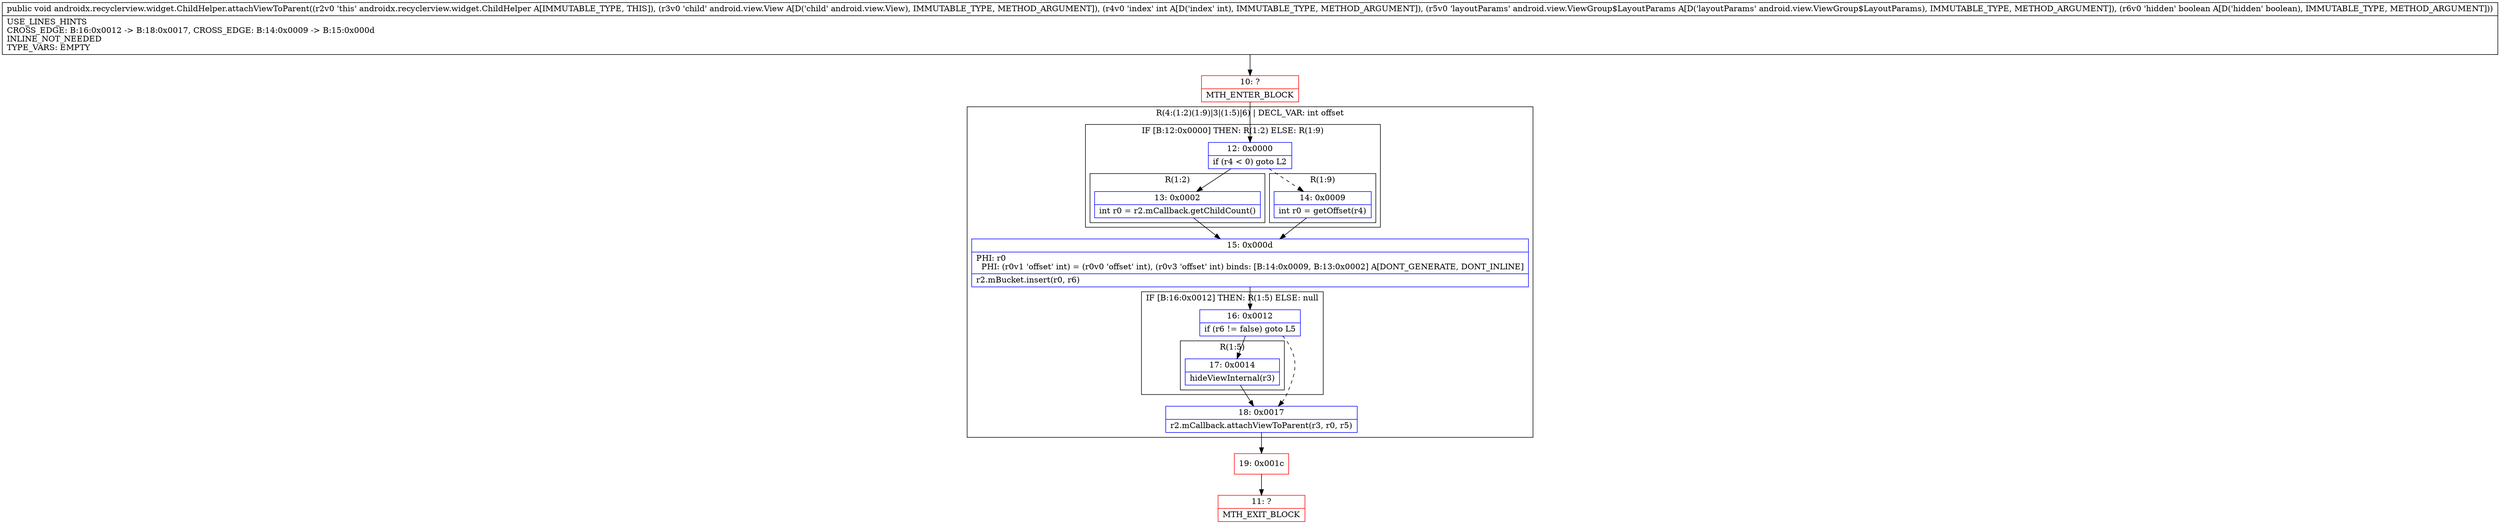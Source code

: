 digraph "CFG forandroidx.recyclerview.widget.ChildHelper.attachViewToParent(Landroid\/view\/View;ILandroid\/view\/ViewGroup$LayoutParams;Z)V" {
subgraph cluster_Region_1981615829 {
label = "R(4:(1:2)(1:9)|3|(1:5)|6) | DECL_VAR: int offset\l";
node [shape=record,color=blue];
subgraph cluster_IfRegion_418032628 {
label = "IF [B:12:0x0000] THEN: R(1:2) ELSE: R(1:9)";
node [shape=record,color=blue];
Node_12 [shape=record,label="{12\:\ 0x0000|if (r4 \< 0) goto L2\l}"];
subgraph cluster_Region_2020338628 {
label = "R(1:2)";
node [shape=record,color=blue];
Node_13 [shape=record,label="{13\:\ 0x0002|int r0 = r2.mCallback.getChildCount()\l}"];
}
subgraph cluster_Region_564422759 {
label = "R(1:9)";
node [shape=record,color=blue];
Node_14 [shape=record,label="{14\:\ 0x0009|int r0 = getOffset(r4)\l}"];
}
}
Node_15 [shape=record,label="{15\:\ 0x000d|PHI: r0 \l  PHI: (r0v1 'offset' int) = (r0v0 'offset' int), (r0v3 'offset' int) binds: [B:14:0x0009, B:13:0x0002] A[DONT_GENERATE, DONT_INLINE]\l|r2.mBucket.insert(r0, r6)\l}"];
subgraph cluster_IfRegion_936920478 {
label = "IF [B:16:0x0012] THEN: R(1:5) ELSE: null";
node [shape=record,color=blue];
Node_16 [shape=record,label="{16\:\ 0x0012|if (r6 != false) goto L5\l}"];
subgraph cluster_Region_148646210 {
label = "R(1:5)";
node [shape=record,color=blue];
Node_17 [shape=record,label="{17\:\ 0x0014|hideViewInternal(r3)\l}"];
}
}
Node_18 [shape=record,label="{18\:\ 0x0017|r2.mCallback.attachViewToParent(r3, r0, r5)\l}"];
}
Node_10 [shape=record,color=red,label="{10\:\ ?|MTH_ENTER_BLOCK\l}"];
Node_19 [shape=record,color=red,label="{19\:\ 0x001c}"];
Node_11 [shape=record,color=red,label="{11\:\ ?|MTH_EXIT_BLOCK\l}"];
MethodNode[shape=record,label="{public void androidx.recyclerview.widget.ChildHelper.attachViewToParent((r2v0 'this' androidx.recyclerview.widget.ChildHelper A[IMMUTABLE_TYPE, THIS]), (r3v0 'child' android.view.View A[D('child' android.view.View), IMMUTABLE_TYPE, METHOD_ARGUMENT]), (r4v0 'index' int A[D('index' int), IMMUTABLE_TYPE, METHOD_ARGUMENT]), (r5v0 'layoutParams' android.view.ViewGroup$LayoutParams A[D('layoutParams' android.view.ViewGroup$LayoutParams), IMMUTABLE_TYPE, METHOD_ARGUMENT]), (r6v0 'hidden' boolean A[D('hidden' boolean), IMMUTABLE_TYPE, METHOD_ARGUMENT]))  | USE_LINES_HINTS\lCROSS_EDGE: B:16:0x0012 \-\> B:18:0x0017, CROSS_EDGE: B:14:0x0009 \-\> B:15:0x000d\lINLINE_NOT_NEEDED\lTYPE_VARS: EMPTY\l}"];
MethodNode -> Node_10;Node_12 -> Node_13;
Node_12 -> Node_14[style=dashed];
Node_13 -> Node_15;
Node_14 -> Node_15;
Node_15 -> Node_16;
Node_16 -> Node_17;
Node_16 -> Node_18[style=dashed];
Node_17 -> Node_18;
Node_18 -> Node_19;
Node_10 -> Node_12;
Node_19 -> Node_11;
}

